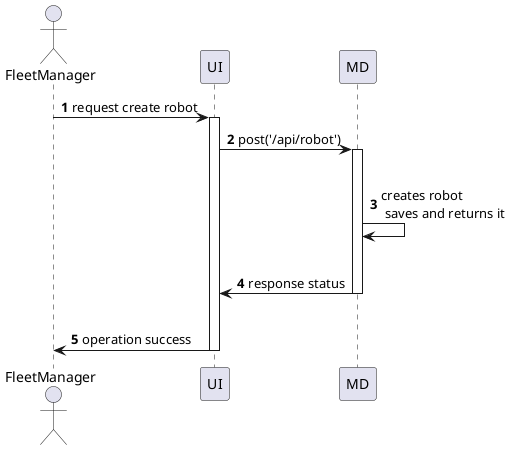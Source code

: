 @startuml
'https://plantuml.com/sequence-diagram

autonumber

actor FleetManager as U
participant UI as UI
participant MD  as R

U -> UI : request create robot
activate UI
UI -> R : post('/api/robot')

activate R
|||
R -> R : creates robot \n saves and returns it
|||
R -> UI : response status
deactivate R
|||
UI -> U : operation success
deactivate UI
@enduml